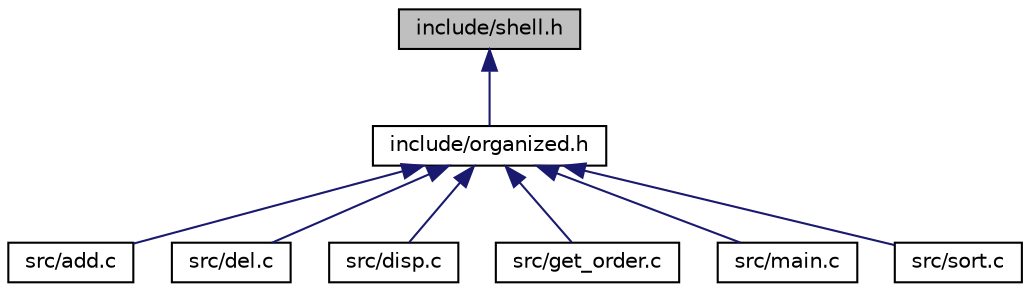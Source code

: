 digraph "include/shell.h"
{
 // LATEX_PDF_SIZE
  edge [fontname="Helvetica",fontsize="10",labelfontname="Helvetica",labelfontsize="10"];
  node [fontname="Helvetica",fontsize="10",shape=record];
  Node1 [label="include/shell.h",height=0.2,width=0.4,color="black", fillcolor="grey75", style="filled", fontcolor="black",tooltip=" "];
  Node1 -> Node2 [dir="back",color="midnightblue",fontsize="10",style="solid"];
  Node2 [label="include/organized.h",height=0.2,width=0.4,color="black", fillcolor="white", style="filled",URL="$organized_8h.html",tooltip=" "];
  Node2 -> Node3 [dir="back",color="midnightblue",fontsize="10",style="solid"];
  Node3 [label="src/add.c",height=0.2,width=0.4,color="black", fillcolor="white", style="filled",URL="$add_8c.html",tooltip=" "];
  Node2 -> Node4 [dir="back",color="midnightblue",fontsize="10",style="solid"];
  Node4 [label="src/del.c",height=0.2,width=0.4,color="black", fillcolor="white", style="filled",URL="$del_8c.html",tooltip=" "];
  Node2 -> Node5 [dir="back",color="midnightblue",fontsize="10",style="solid"];
  Node5 [label="src/disp.c",height=0.2,width=0.4,color="black", fillcolor="white", style="filled",URL="$disp_8c.html",tooltip=" "];
  Node2 -> Node6 [dir="back",color="midnightblue",fontsize="10",style="solid"];
  Node6 [label="src/get_order.c",height=0.2,width=0.4,color="black", fillcolor="white", style="filled",URL="$get__order_8c.html",tooltip=" "];
  Node2 -> Node7 [dir="back",color="midnightblue",fontsize="10",style="solid"];
  Node7 [label="src/main.c",height=0.2,width=0.4,color="black", fillcolor="white", style="filled",URL="$main_8c.html",tooltip=" "];
  Node2 -> Node8 [dir="back",color="midnightblue",fontsize="10",style="solid"];
  Node8 [label="src/sort.c",height=0.2,width=0.4,color="black", fillcolor="white", style="filled",URL="$sort_8c.html",tooltip=" "];
}
